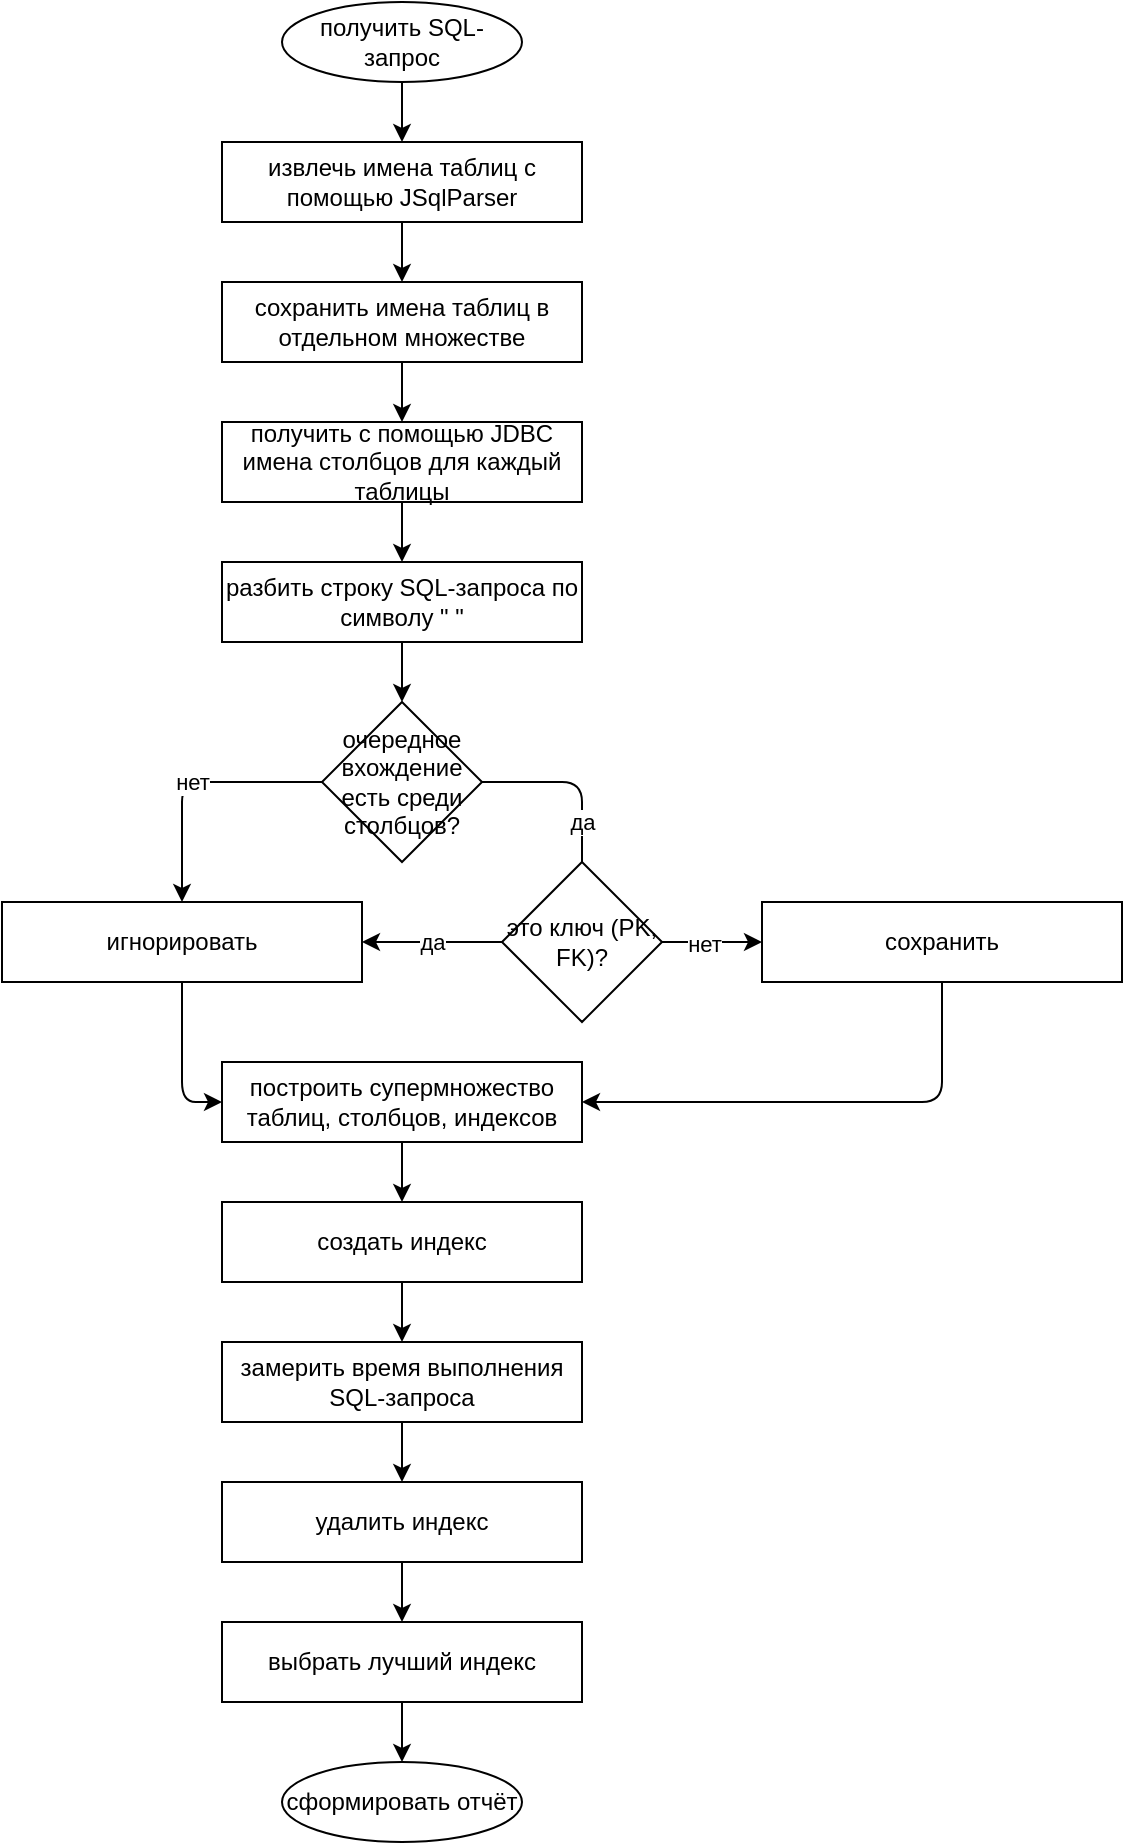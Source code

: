 <mxfile>
    <diagram id="9KPqv6iMi0Jtp-B0wMgn" name="Страница 1">
        <mxGraphModel dx="1123" dy="678" grid="1" gridSize="10" guides="1" tooltips="1" connect="1" arrows="1" fold="1" page="1" pageScale="1" pageWidth="1169" pageHeight="827" math="0" shadow="0">
            <root>
                <mxCell id="0"/>
                <mxCell id="1" parent="0"/>
                <mxCell id="2" value="получить SQL-запрос" style="ellipse;whiteSpace=wrap;html=1;" parent="1" vertex="1">
                    <mxGeometry x="530" y="10" width="120" height="40" as="geometry"/>
                </mxCell>
                <mxCell id="6" style="edgeStyle=none;html=1;exitX=0.5;exitY=1;exitDx=0;exitDy=0;" parent="1" source="3" target="5" edge="1">
                    <mxGeometry relative="1" as="geometry"/>
                </mxCell>
                <mxCell id="3" value="извлечь имена таблиц с помощью JSqlParser" style="rounded=0;whiteSpace=wrap;html=1;" parent="1" vertex="1">
                    <mxGeometry x="500" y="80" width="180" height="40" as="geometry"/>
                </mxCell>
                <mxCell id="4" value="" style="endArrow=classic;html=1;exitX=0.5;exitY=1;exitDx=0;exitDy=0;entryX=0.5;entryY=0;entryDx=0;entryDy=0;" parent="1" source="2" target="3" edge="1">
                    <mxGeometry width="50" height="50" relative="1" as="geometry">
                        <mxPoint x="570" y="190" as="sourcePoint"/>
                        <mxPoint x="620" y="140" as="targetPoint"/>
                    </mxGeometry>
                </mxCell>
                <mxCell id="8" style="edgeStyle=none;html=1;exitX=0.5;exitY=1;exitDx=0;exitDy=0;entryX=0.5;entryY=0;entryDx=0;entryDy=0;" parent="1" source="5" target="7" edge="1">
                    <mxGeometry relative="1" as="geometry"/>
                </mxCell>
                <mxCell id="5" value="сохранить имена таблиц в отдельном множестве" style="rounded=0;whiteSpace=wrap;html=1;" parent="1" vertex="1">
                    <mxGeometry x="500" y="150" width="180" height="40" as="geometry"/>
                </mxCell>
                <mxCell id="10" style="edgeStyle=none;html=1;exitX=0.5;exitY=1;exitDx=0;exitDy=0;entryX=0.5;entryY=0;entryDx=0;entryDy=0;" parent="1" source="7" target="9" edge="1">
                    <mxGeometry relative="1" as="geometry"/>
                </mxCell>
                <mxCell id="7" value="получить с помощью JDBC имена столбцов для каждый таблицы" style="rounded=0;whiteSpace=wrap;html=1;" parent="1" vertex="1">
                    <mxGeometry x="500" y="220" width="180" height="40" as="geometry"/>
                </mxCell>
                <mxCell id="14" style="edgeStyle=none;html=1;exitX=0.5;exitY=1;exitDx=0;exitDy=0;entryX=0.5;entryY=0;entryDx=0;entryDy=0;" parent="1" source="9" target="11" edge="1">
                    <mxGeometry relative="1" as="geometry"/>
                </mxCell>
                <mxCell id="9" value="разбить строку SQL-запроса по символу &quot; &quot;" style="rounded=0;whiteSpace=wrap;html=1;" parent="1" vertex="1">
                    <mxGeometry x="500" y="290" width="180" height="40" as="geometry"/>
                </mxCell>
                <mxCell id="21" value="нет" style="edgeStyle=none;html=1;exitX=0;exitY=0.5;exitDx=0;exitDy=0;entryX=0.5;entryY=0;entryDx=0;entryDy=0;" parent="1" source="11" target="13" edge="1">
                    <mxGeometry relative="1" as="geometry">
                        <Array as="points">
                            <mxPoint x="480" y="400"/>
                        </Array>
                    </mxGeometry>
                </mxCell>
                <mxCell id="22" value="да" style="edgeStyle=none;html=1;exitX=1;exitY=0.5;exitDx=0;exitDy=0;entryX=0.5;entryY=0;entryDx=0;entryDy=0;" parent="1" source="11" target="20" edge="1">
                    <mxGeometry x="-0.176" relative="1" as="geometry">
                        <Array as="points">
                            <mxPoint x="680" y="400"/>
                            <mxPoint x="680" y="480"/>
                        </Array>
                        <mxPoint as="offset"/>
                    </mxGeometry>
                </mxCell>
                <mxCell id="11" value="очередное вхождение есть среди столбцов?" style="rhombus;whiteSpace=wrap;html=1;" parent="1" vertex="1">
                    <mxGeometry x="550" y="360" width="80" height="80" as="geometry"/>
                </mxCell>
                <mxCell id="28" style="edgeStyle=none;html=1;exitX=0.5;exitY=1;exitDx=0;exitDy=0;entryX=1;entryY=0.5;entryDx=0;entryDy=0;" parent="1" source="12" target="26" edge="1">
                    <mxGeometry relative="1" as="geometry">
                        <Array as="points">
                            <mxPoint x="860" y="560"/>
                        </Array>
                    </mxGeometry>
                </mxCell>
                <mxCell id="12" value="сохранить" style="rounded=0;whiteSpace=wrap;html=1;" parent="1" vertex="1">
                    <mxGeometry x="770" y="460" width="180" height="40" as="geometry"/>
                </mxCell>
                <mxCell id="27" style="edgeStyle=none;html=1;exitX=0.5;exitY=1;exitDx=0;exitDy=0;entryX=0;entryY=0.5;entryDx=0;entryDy=0;" parent="1" source="13" target="26" edge="1">
                    <mxGeometry relative="1" as="geometry">
                        <Array as="points">
                            <mxPoint x="480" y="560"/>
                        </Array>
                    </mxGeometry>
                </mxCell>
                <mxCell id="13" value="игнорировать" style="rounded=0;whiteSpace=wrap;html=1;" parent="1" vertex="1">
                    <mxGeometry x="390" y="460" width="180" height="40" as="geometry"/>
                </mxCell>
                <mxCell id="23" value="да" style="edgeStyle=none;html=1;exitX=0;exitY=0.5;exitDx=0;exitDy=0;entryX=1;entryY=0.5;entryDx=0;entryDy=0;" parent="1" source="20" target="13" edge="1">
                    <mxGeometry relative="1" as="geometry"/>
                </mxCell>
                <mxCell id="24" style="edgeStyle=none;html=1;exitX=1;exitY=0.5;exitDx=0;exitDy=0;entryX=0;entryY=0.5;entryDx=0;entryDy=0;" parent="1" source="20" target="12" edge="1">
                    <mxGeometry relative="1" as="geometry"/>
                </mxCell>
                <mxCell id="25" value="нет" style="edgeLabel;html=1;align=center;verticalAlign=middle;resizable=0;points=[];" parent="24" vertex="1" connectable="0">
                    <mxGeometry x="-0.187" y="-1" relative="1" as="geometry">
                        <mxPoint as="offset"/>
                    </mxGeometry>
                </mxCell>
                <mxCell id="20" value="это ключ (PK, FK)?" style="rhombus;whiteSpace=wrap;html=1;" parent="1" vertex="1">
                    <mxGeometry x="640" y="440" width="80" height="80" as="geometry"/>
                </mxCell>
                <mxCell id="31" style="edgeStyle=none;html=1;exitX=0.5;exitY=1;exitDx=0;exitDy=0;entryX=0.5;entryY=0;entryDx=0;entryDy=0;" parent="1" source="26" target="29" edge="1">
                    <mxGeometry relative="1" as="geometry"/>
                </mxCell>
                <mxCell id="26" value="построить супермножество таблиц, столбцов, индексов" style="rounded=0;whiteSpace=wrap;html=1;" parent="1" vertex="1">
                    <mxGeometry x="500" y="540" width="180" height="40" as="geometry"/>
                </mxCell>
                <mxCell id="32" style="edgeStyle=none;html=1;exitX=0.5;exitY=1;exitDx=0;exitDy=0;entryX=0.5;entryY=0;entryDx=0;entryDy=0;" parent="1" source="29" target="30" edge="1">
                    <mxGeometry relative="1" as="geometry"/>
                </mxCell>
                <mxCell id="29" value="создать индекс" style="rounded=0;whiteSpace=wrap;html=1;" parent="1" vertex="1">
                    <mxGeometry x="500" y="610" width="180" height="40" as="geometry"/>
                </mxCell>
                <mxCell id="43" style="edgeStyle=none;html=1;exitX=0.5;exitY=1;exitDx=0;exitDy=0;entryX=0.5;entryY=0;entryDx=0;entryDy=0;" edge="1" parent="1" source="30" target="39">
                    <mxGeometry relative="1" as="geometry"/>
                </mxCell>
                <mxCell id="30" value="замерить время выполнения SQL-запроса" style="rounded=0;whiteSpace=wrap;html=1;" parent="1" vertex="1">
                    <mxGeometry x="500" y="680" width="180" height="40" as="geometry"/>
                </mxCell>
                <mxCell id="44" style="edgeStyle=none;html=1;exitX=0.5;exitY=1;exitDx=0;exitDy=0;entryX=0.5;entryY=0;entryDx=0;entryDy=0;" edge="1" parent="1" source="39" target="41">
                    <mxGeometry relative="1" as="geometry"/>
                </mxCell>
                <mxCell id="39" value="удалить индекс" style="rounded=0;whiteSpace=wrap;html=1;" vertex="1" parent="1">
                    <mxGeometry x="500" y="750" width="180" height="40" as="geometry"/>
                </mxCell>
                <mxCell id="45" style="edgeStyle=none;html=1;exitX=0.5;exitY=1;exitDx=0;exitDy=0;entryX=0.5;entryY=0;entryDx=0;entryDy=0;" edge="1" parent="1" source="41" target="42">
                    <mxGeometry relative="1" as="geometry"/>
                </mxCell>
                <mxCell id="41" value="выбрать лучший индекс" style="rounded=0;whiteSpace=wrap;html=1;" vertex="1" parent="1">
                    <mxGeometry x="500" y="820" width="180" height="40" as="geometry"/>
                </mxCell>
                <mxCell id="42" value="сформировать отчёт" style="ellipse;whiteSpace=wrap;html=1;" vertex="1" parent="1">
                    <mxGeometry x="530" y="890" width="120" height="40" as="geometry"/>
                </mxCell>
            </root>
        </mxGraphModel>
    </diagram>
</mxfile>
